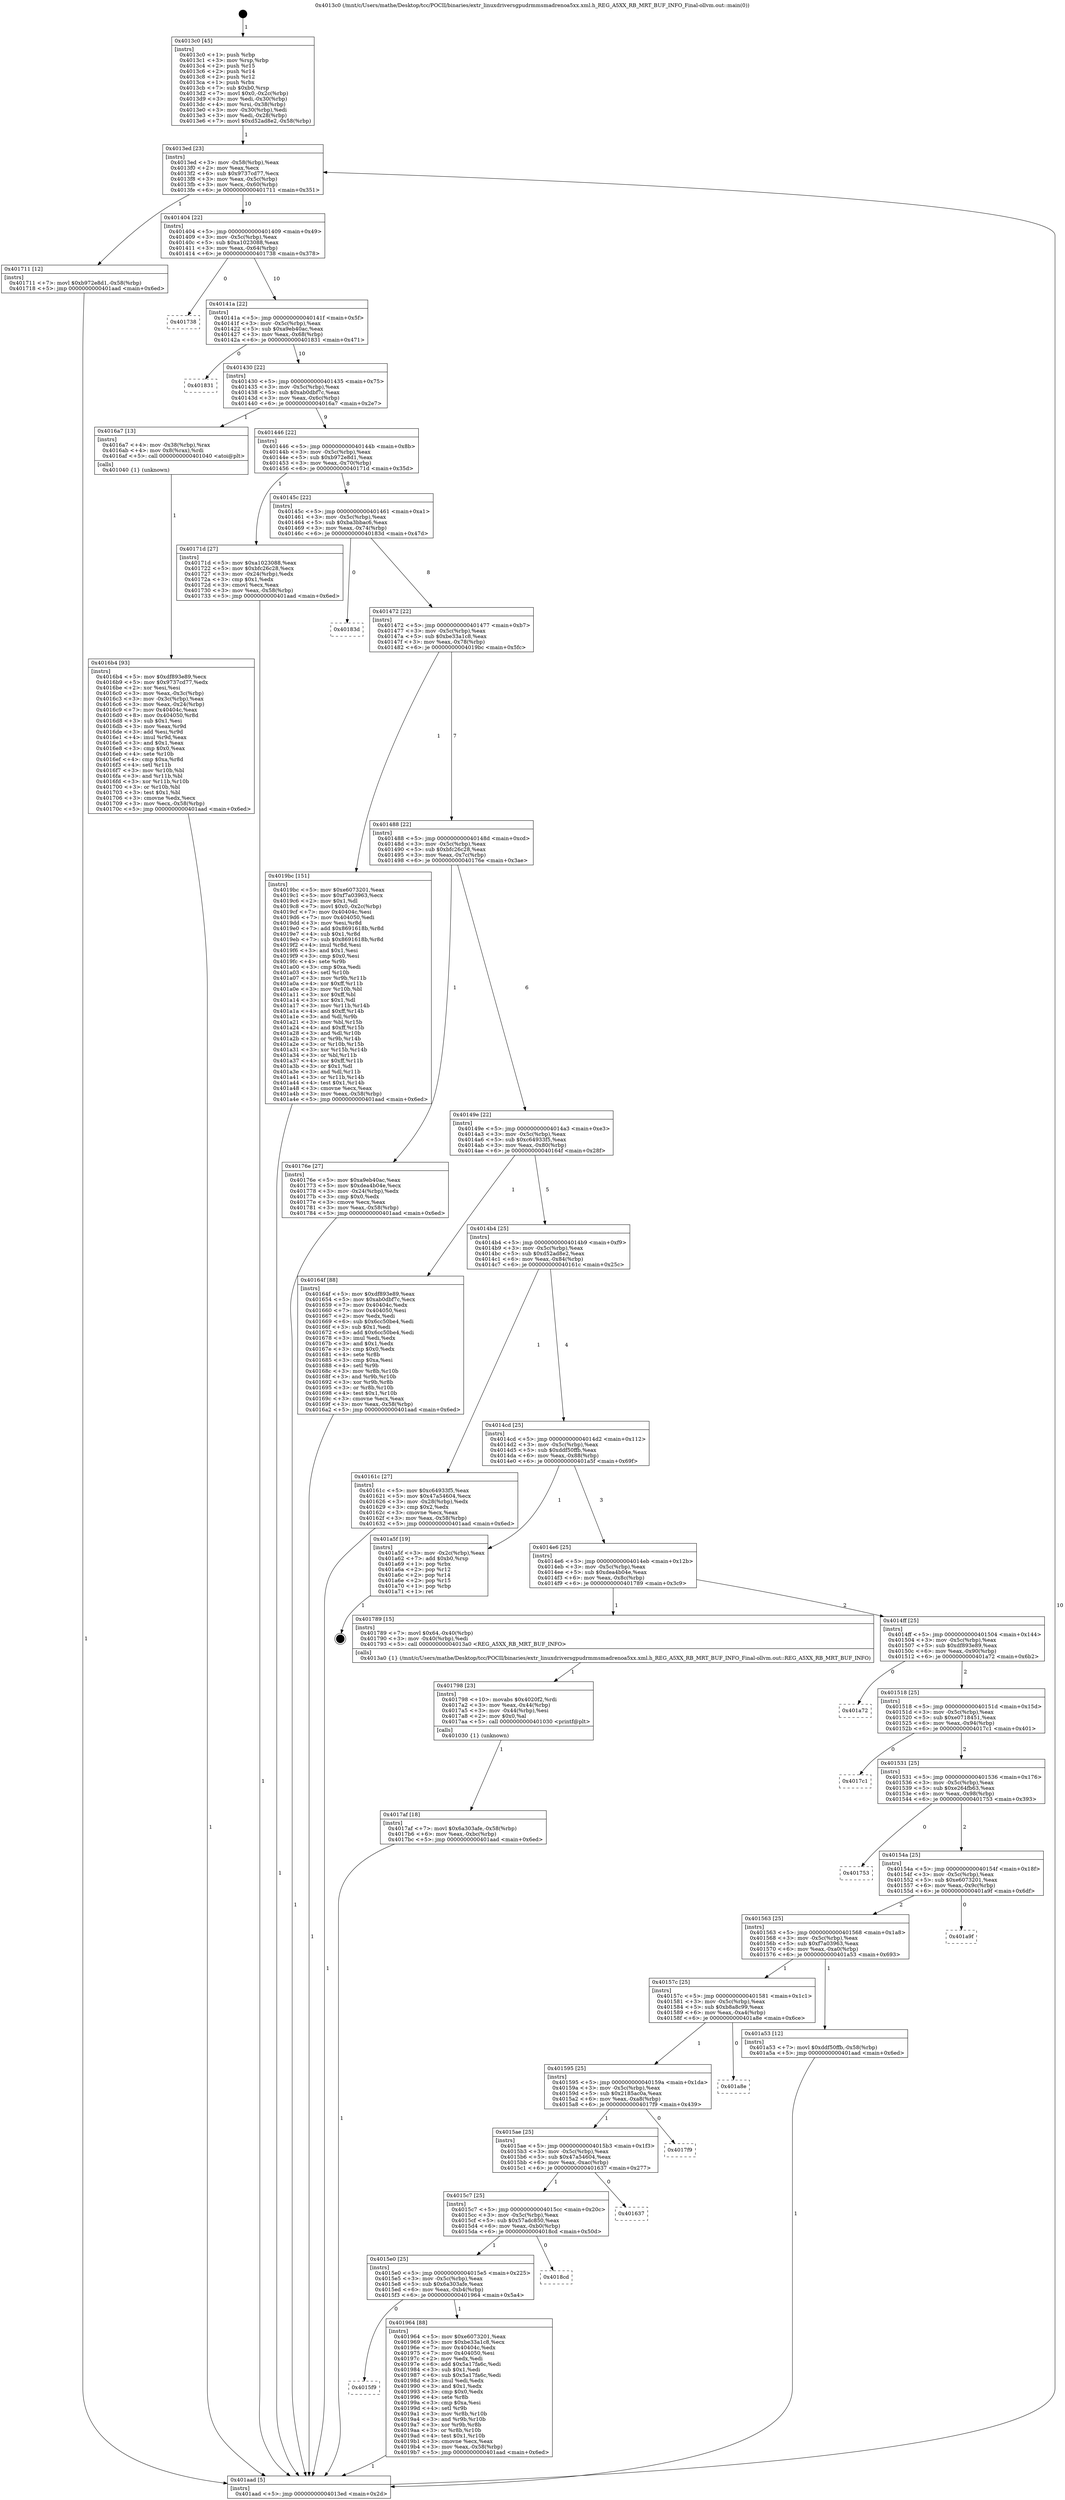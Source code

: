 digraph "0x4013c0" {
  label = "0x4013c0 (/mnt/c/Users/mathe/Desktop/tcc/POCII/binaries/extr_linuxdriversgpudrmmsmadrenoa5xx.xml.h_REG_A5XX_RB_MRT_BUF_INFO_Final-ollvm.out::main(0))"
  labelloc = "t"
  node[shape=record]

  Entry [label="",width=0.3,height=0.3,shape=circle,fillcolor=black,style=filled]
  "0x4013ed" [label="{
     0x4013ed [23]\l
     | [instrs]\l
     &nbsp;&nbsp;0x4013ed \<+3\>: mov -0x58(%rbp),%eax\l
     &nbsp;&nbsp;0x4013f0 \<+2\>: mov %eax,%ecx\l
     &nbsp;&nbsp;0x4013f2 \<+6\>: sub $0x9737cd77,%ecx\l
     &nbsp;&nbsp;0x4013f8 \<+3\>: mov %eax,-0x5c(%rbp)\l
     &nbsp;&nbsp;0x4013fb \<+3\>: mov %ecx,-0x60(%rbp)\l
     &nbsp;&nbsp;0x4013fe \<+6\>: je 0000000000401711 \<main+0x351\>\l
  }"]
  "0x401711" [label="{
     0x401711 [12]\l
     | [instrs]\l
     &nbsp;&nbsp;0x401711 \<+7\>: movl $0xb972e8d1,-0x58(%rbp)\l
     &nbsp;&nbsp;0x401718 \<+5\>: jmp 0000000000401aad \<main+0x6ed\>\l
  }"]
  "0x401404" [label="{
     0x401404 [22]\l
     | [instrs]\l
     &nbsp;&nbsp;0x401404 \<+5\>: jmp 0000000000401409 \<main+0x49\>\l
     &nbsp;&nbsp;0x401409 \<+3\>: mov -0x5c(%rbp),%eax\l
     &nbsp;&nbsp;0x40140c \<+5\>: sub $0xa1023088,%eax\l
     &nbsp;&nbsp;0x401411 \<+3\>: mov %eax,-0x64(%rbp)\l
     &nbsp;&nbsp;0x401414 \<+6\>: je 0000000000401738 \<main+0x378\>\l
  }"]
  Exit [label="",width=0.3,height=0.3,shape=circle,fillcolor=black,style=filled,peripheries=2]
  "0x401738" [label="{
     0x401738\l
  }", style=dashed]
  "0x40141a" [label="{
     0x40141a [22]\l
     | [instrs]\l
     &nbsp;&nbsp;0x40141a \<+5\>: jmp 000000000040141f \<main+0x5f\>\l
     &nbsp;&nbsp;0x40141f \<+3\>: mov -0x5c(%rbp),%eax\l
     &nbsp;&nbsp;0x401422 \<+5\>: sub $0xa9eb40ac,%eax\l
     &nbsp;&nbsp;0x401427 \<+3\>: mov %eax,-0x68(%rbp)\l
     &nbsp;&nbsp;0x40142a \<+6\>: je 0000000000401831 \<main+0x471\>\l
  }"]
  "0x4015f9" [label="{
     0x4015f9\l
  }", style=dashed]
  "0x401831" [label="{
     0x401831\l
  }", style=dashed]
  "0x401430" [label="{
     0x401430 [22]\l
     | [instrs]\l
     &nbsp;&nbsp;0x401430 \<+5\>: jmp 0000000000401435 \<main+0x75\>\l
     &nbsp;&nbsp;0x401435 \<+3\>: mov -0x5c(%rbp),%eax\l
     &nbsp;&nbsp;0x401438 \<+5\>: sub $0xab0dbf7c,%eax\l
     &nbsp;&nbsp;0x40143d \<+3\>: mov %eax,-0x6c(%rbp)\l
     &nbsp;&nbsp;0x401440 \<+6\>: je 00000000004016a7 \<main+0x2e7\>\l
  }"]
  "0x401964" [label="{
     0x401964 [88]\l
     | [instrs]\l
     &nbsp;&nbsp;0x401964 \<+5\>: mov $0xe6073201,%eax\l
     &nbsp;&nbsp;0x401969 \<+5\>: mov $0xbe33a1c8,%ecx\l
     &nbsp;&nbsp;0x40196e \<+7\>: mov 0x40404c,%edx\l
     &nbsp;&nbsp;0x401975 \<+7\>: mov 0x404050,%esi\l
     &nbsp;&nbsp;0x40197c \<+2\>: mov %edx,%edi\l
     &nbsp;&nbsp;0x40197e \<+6\>: add $0x5a17fa6c,%edi\l
     &nbsp;&nbsp;0x401984 \<+3\>: sub $0x1,%edi\l
     &nbsp;&nbsp;0x401987 \<+6\>: sub $0x5a17fa6c,%edi\l
     &nbsp;&nbsp;0x40198d \<+3\>: imul %edi,%edx\l
     &nbsp;&nbsp;0x401990 \<+3\>: and $0x1,%edx\l
     &nbsp;&nbsp;0x401993 \<+3\>: cmp $0x0,%edx\l
     &nbsp;&nbsp;0x401996 \<+4\>: sete %r8b\l
     &nbsp;&nbsp;0x40199a \<+3\>: cmp $0xa,%esi\l
     &nbsp;&nbsp;0x40199d \<+4\>: setl %r9b\l
     &nbsp;&nbsp;0x4019a1 \<+3\>: mov %r8b,%r10b\l
     &nbsp;&nbsp;0x4019a4 \<+3\>: and %r9b,%r10b\l
     &nbsp;&nbsp;0x4019a7 \<+3\>: xor %r9b,%r8b\l
     &nbsp;&nbsp;0x4019aa \<+3\>: or %r8b,%r10b\l
     &nbsp;&nbsp;0x4019ad \<+4\>: test $0x1,%r10b\l
     &nbsp;&nbsp;0x4019b1 \<+3\>: cmovne %ecx,%eax\l
     &nbsp;&nbsp;0x4019b4 \<+3\>: mov %eax,-0x58(%rbp)\l
     &nbsp;&nbsp;0x4019b7 \<+5\>: jmp 0000000000401aad \<main+0x6ed\>\l
  }"]
  "0x4016a7" [label="{
     0x4016a7 [13]\l
     | [instrs]\l
     &nbsp;&nbsp;0x4016a7 \<+4\>: mov -0x38(%rbp),%rax\l
     &nbsp;&nbsp;0x4016ab \<+4\>: mov 0x8(%rax),%rdi\l
     &nbsp;&nbsp;0x4016af \<+5\>: call 0000000000401040 \<atoi@plt\>\l
     | [calls]\l
     &nbsp;&nbsp;0x401040 \{1\} (unknown)\l
  }"]
  "0x401446" [label="{
     0x401446 [22]\l
     | [instrs]\l
     &nbsp;&nbsp;0x401446 \<+5\>: jmp 000000000040144b \<main+0x8b\>\l
     &nbsp;&nbsp;0x40144b \<+3\>: mov -0x5c(%rbp),%eax\l
     &nbsp;&nbsp;0x40144e \<+5\>: sub $0xb972e8d1,%eax\l
     &nbsp;&nbsp;0x401453 \<+3\>: mov %eax,-0x70(%rbp)\l
     &nbsp;&nbsp;0x401456 \<+6\>: je 000000000040171d \<main+0x35d\>\l
  }"]
  "0x4015e0" [label="{
     0x4015e0 [25]\l
     | [instrs]\l
     &nbsp;&nbsp;0x4015e0 \<+5\>: jmp 00000000004015e5 \<main+0x225\>\l
     &nbsp;&nbsp;0x4015e5 \<+3\>: mov -0x5c(%rbp),%eax\l
     &nbsp;&nbsp;0x4015e8 \<+5\>: sub $0x6a303afe,%eax\l
     &nbsp;&nbsp;0x4015ed \<+6\>: mov %eax,-0xb4(%rbp)\l
     &nbsp;&nbsp;0x4015f3 \<+6\>: je 0000000000401964 \<main+0x5a4\>\l
  }"]
  "0x40171d" [label="{
     0x40171d [27]\l
     | [instrs]\l
     &nbsp;&nbsp;0x40171d \<+5\>: mov $0xa1023088,%eax\l
     &nbsp;&nbsp;0x401722 \<+5\>: mov $0xbfc26c28,%ecx\l
     &nbsp;&nbsp;0x401727 \<+3\>: mov -0x24(%rbp),%edx\l
     &nbsp;&nbsp;0x40172a \<+3\>: cmp $0x1,%edx\l
     &nbsp;&nbsp;0x40172d \<+3\>: cmovl %ecx,%eax\l
     &nbsp;&nbsp;0x401730 \<+3\>: mov %eax,-0x58(%rbp)\l
     &nbsp;&nbsp;0x401733 \<+5\>: jmp 0000000000401aad \<main+0x6ed\>\l
  }"]
  "0x40145c" [label="{
     0x40145c [22]\l
     | [instrs]\l
     &nbsp;&nbsp;0x40145c \<+5\>: jmp 0000000000401461 \<main+0xa1\>\l
     &nbsp;&nbsp;0x401461 \<+3\>: mov -0x5c(%rbp),%eax\l
     &nbsp;&nbsp;0x401464 \<+5\>: sub $0xba3bbac6,%eax\l
     &nbsp;&nbsp;0x401469 \<+3\>: mov %eax,-0x74(%rbp)\l
     &nbsp;&nbsp;0x40146c \<+6\>: je 000000000040183d \<main+0x47d\>\l
  }"]
  "0x4018cd" [label="{
     0x4018cd\l
  }", style=dashed]
  "0x40183d" [label="{
     0x40183d\l
  }", style=dashed]
  "0x401472" [label="{
     0x401472 [22]\l
     | [instrs]\l
     &nbsp;&nbsp;0x401472 \<+5\>: jmp 0000000000401477 \<main+0xb7\>\l
     &nbsp;&nbsp;0x401477 \<+3\>: mov -0x5c(%rbp),%eax\l
     &nbsp;&nbsp;0x40147a \<+5\>: sub $0xbe33a1c8,%eax\l
     &nbsp;&nbsp;0x40147f \<+3\>: mov %eax,-0x78(%rbp)\l
     &nbsp;&nbsp;0x401482 \<+6\>: je 00000000004019bc \<main+0x5fc\>\l
  }"]
  "0x4015c7" [label="{
     0x4015c7 [25]\l
     | [instrs]\l
     &nbsp;&nbsp;0x4015c7 \<+5\>: jmp 00000000004015cc \<main+0x20c\>\l
     &nbsp;&nbsp;0x4015cc \<+3\>: mov -0x5c(%rbp),%eax\l
     &nbsp;&nbsp;0x4015cf \<+5\>: sub $0x57adc850,%eax\l
     &nbsp;&nbsp;0x4015d4 \<+6\>: mov %eax,-0xb0(%rbp)\l
     &nbsp;&nbsp;0x4015da \<+6\>: je 00000000004018cd \<main+0x50d\>\l
  }"]
  "0x4019bc" [label="{
     0x4019bc [151]\l
     | [instrs]\l
     &nbsp;&nbsp;0x4019bc \<+5\>: mov $0xe6073201,%eax\l
     &nbsp;&nbsp;0x4019c1 \<+5\>: mov $0xf7a03963,%ecx\l
     &nbsp;&nbsp;0x4019c6 \<+2\>: mov $0x1,%dl\l
     &nbsp;&nbsp;0x4019c8 \<+7\>: movl $0x0,-0x2c(%rbp)\l
     &nbsp;&nbsp;0x4019cf \<+7\>: mov 0x40404c,%esi\l
     &nbsp;&nbsp;0x4019d6 \<+7\>: mov 0x404050,%edi\l
     &nbsp;&nbsp;0x4019dd \<+3\>: mov %esi,%r8d\l
     &nbsp;&nbsp;0x4019e0 \<+7\>: add $0x8691618b,%r8d\l
     &nbsp;&nbsp;0x4019e7 \<+4\>: sub $0x1,%r8d\l
     &nbsp;&nbsp;0x4019eb \<+7\>: sub $0x8691618b,%r8d\l
     &nbsp;&nbsp;0x4019f2 \<+4\>: imul %r8d,%esi\l
     &nbsp;&nbsp;0x4019f6 \<+3\>: and $0x1,%esi\l
     &nbsp;&nbsp;0x4019f9 \<+3\>: cmp $0x0,%esi\l
     &nbsp;&nbsp;0x4019fc \<+4\>: sete %r9b\l
     &nbsp;&nbsp;0x401a00 \<+3\>: cmp $0xa,%edi\l
     &nbsp;&nbsp;0x401a03 \<+4\>: setl %r10b\l
     &nbsp;&nbsp;0x401a07 \<+3\>: mov %r9b,%r11b\l
     &nbsp;&nbsp;0x401a0a \<+4\>: xor $0xff,%r11b\l
     &nbsp;&nbsp;0x401a0e \<+3\>: mov %r10b,%bl\l
     &nbsp;&nbsp;0x401a11 \<+3\>: xor $0xff,%bl\l
     &nbsp;&nbsp;0x401a14 \<+3\>: xor $0x1,%dl\l
     &nbsp;&nbsp;0x401a17 \<+3\>: mov %r11b,%r14b\l
     &nbsp;&nbsp;0x401a1a \<+4\>: and $0xff,%r14b\l
     &nbsp;&nbsp;0x401a1e \<+3\>: and %dl,%r9b\l
     &nbsp;&nbsp;0x401a21 \<+3\>: mov %bl,%r15b\l
     &nbsp;&nbsp;0x401a24 \<+4\>: and $0xff,%r15b\l
     &nbsp;&nbsp;0x401a28 \<+3\>: and %dl,%r10b\l
     &nbsp;&nbsp;0x401a2b \<+3\>: or %r9b,%r14b\l
     &nbsp;&nbsp;0x401a2e \<+3\>: or %r10b,%r15b\l
     &nbsp;&nbsp;0x401a31 \<+3\>: xor %r15b,%r14b\l
     &nbsp;&nbsp;0x401a34 \<+3\>: or %bl,%r11b\l
     &nbsp;&nbsp;0x401a37 \<+4\>: xor $0xff,%r11b\l
     &nbsp;&nbsp;0x401a3b \<+3\>: or $0x1,%dl\l
     &nbsp;&nbsp;0x401a3e \<+3\>: and %dl,%r11b\l
     &nbsp;&nbsp;0x401a41 \<+3\>: or %r11b,%r14b\l
     &nbsp;&nbsp;0x401a44 \<+4\>: test $0x1,%r14b\l
     &nbsp;&nbsp;0x401a48 \<+3\>: cmovne %ecx,%eax\l
     &nbsp;&nbsp;0x401a4b \<+3\>: mov %eax,-0x58(%rbp)\l
     &nbsp;&nbsp;0x401a4e \<+5\>: jmp 0000000000401aad \<main+0x6ed\>\l
  }"]
  "0x401488" [label="{
     0x401488 [22]\l
     | [instrs]\l
     &nbsp;&nbsp;0x401488 \<+5\>: jmp 000000000040148d \<main+0xcd\>\l
     &nbsp;&nbsp;0x40148d \<+3\>: mov -0x5c(%rbp),%eax\l
     &nbsp;&nbsp;0x401490 \<+5\>: sub $0xbfc26c28,%eax\l
     &nbsp;&nbsp;0x401495 \<+3\>: mov %eax,-0x7c(%rbp)\l
     &nbsp;&nbsp;0x401498 \<+6\>: je 000000000040176e \<main+0x3ae\>\l
  }"]
  "0x401637" [label="{
     0x401637\l
  }", style=dashed]
  "0x40176e" [label="{
     0x40176e [27]\l
     | [instrs]\l
     &nbsp;&nbsp;0x40176e \<+5\>: mov $0xa9eb40ac,%eax\l
     &nbsp;&nbsp;0x401773 \<+5\>: mov $0xdea4b04e,%ecx\l
     &nbsp;&nbsp;0x401778 \<+3\>: mov -0x24(%rbp),%edx\l
     &nbsp;&nbsp;0x40177b \<+3\>: cmp $0x0,%edx\l
     &nbsp;&nbsp;0x40177e \<+3\>: cmove %ecx,%eax\l
     &nbsp;&nbsp;0x401781 \<+3\>: mov %eax,-0x58(%rbp)\l
     &nbsp;&nbsp;0x401784 \<+5\>: jmp 0000000000401aad \<main+0x6ed\>\l
  }"]
  "0x40149e" [label="{
     0x40149e [22]\l
     | [instrs]\l
     &nbsp;&nbsp;0x40149e \<+5\>: jmp 00000000004014a3 \<main+0xe3\>\l
     &nbsp;&nbsp;0x4014a3 \<+3\>: mov -0x5c(%rbp),%eax\l
     &nbsp;&nbsp;0x4014a6 \<+5\>: sub $0xc64933f5,%eax\l
     &nbsp;&nbsp;0x4014ab \<+3\>: mov %eax,-0x80(%rbp)\l
     &nbsp;&nbsp;0x4014ae \<+6\>: je 000000000040164f \<main+0x28f\>\l
  }"]
  "0x4015ae" [label="{
     0x4015ae [25]\l
     | [instrs]\l
     &nbsp;&nbsp;0x4015ae \<+5\>: jmp 00000000004015b3 \<main+0x1f3\>\l
     &nbsp;&nbsp;0x4015b3 \<+3\>: mov -0x5c(%rbp),%eax\l
     &nbsp;&nbsp;0x4015b6 \<+5\>: sub $0x47a54604,%eax\l
     &nbsp;&nbsp;0x4015bb \<+6\>: mov %eax,-0xac(%rbp)\l
     &nbsp;&nbsp;0x4015c1 \<+6\>: je 0000000000401637 \<main+0x277\>\l
  }"]
  "0x40164f" [label="{
     0x40164f [88]\l
     | [instrs]\l
     &nbsp;&nbsp;0x40164f \<+5\>: mov $0xdf893e89,%eax\l
     &nbsp;&nbsp;0x401654 \<+5\>: mov $0xab0dbf7c,%ecx\l
     &nbsp;&nbsp;0x401659 \<+7\>: mov 0x40404c,%edx\l
     &nbsp;&nbsp;0x401660 \<+7\>: mov 0x404050,%esi\l
     &nbsp;&nbsp;0x401667 \<+2\>: mov %edx,%edi\l
     &nbsp;&nbsp;0x401669 \<+6\>: sub $0x6cc50be4,%edi\l
     &nbsp;&nbsp;0x40166f \<+3\>: sub $0x1,%edi\l
     &nbsp;&nbsp;0x401672 \<+6\>: add $0x6cc50be4,%edi\l
     &nbsp;&nbsp;0x401678 \<+3\>: imul %edi,%edx\l
     &nbsp;&nbsp;0x40167b \<+3\>: and $0x1,%edx\l
     &nbsp;&nbsp;0x40167e \<+3\>: cmp $0x0,%edx\l
     &nbsp;&nbsp;0x401681 \<+4\>: sete %r8b\l
     &nbsp;&nbsp;0x401685 \<+3\>: cmp $0xa,%esi\l
     &nbsp;&nbsp;0x401688 \<+4\>: setl %r9b\l
     &nbsp;&nbsp;0x40168c \<+3\>: mov %r8b,%r10b\l
     &nbsp;&nbsp;0x40168f \<+3\>: and %r9b,%r10b\l
     &nbsp;&nbsp;0x401692 \<+3\>: xor %r9b,%r8b\l
     &nbsp;&nbsp;0x401695 \<+3\>: or %r8b,%r10b\l
     &nbsp;&nbsp;0x401698 \<+4\>: test $0x1,%r10b\l
     &nbsp;&nbsp;0x40169c \<+3\>: cmovne %ecx,%eax\l
     &nbsp;&nbsp;0x40169f \<+3\>: mov %eax,-0x58(%rbp)\l
     &nbsp;&nbsp;0x4016a2 \<+5\>: jmp 0000000000401aad \<main+0x6ed\>\l
  }"]
  "0x4014b4" [label="{
     0x4014b4 [25]\l
     | [instrs]\l
     &nbsp;&nbsp;0x4014b4 \<+5\>: jmp 00000000004014b9 \<main+0xf9\>\l
     &nbsp;&nbsp;0x4014b9 \<+3\>: mov -0x5c(%rbp),%eax\l
     &nbsp;&nbsp;0x4014bc \<+5\>: sub $0xd52ad8e2,%eax\l
     &nbsp;&nbsp;0x4014c1 \<+6\>: mov %eax,-0x84(%rbp)\l
     &nbsp;&nbsp;0x4014c7 \<+6\>: je 000000000040161c \<main+0x25c\>\l
  }"]
  "0x4017f9" [label="{
     0x4017f9\l
  }", style=dashed]
  "0x40161c" [label="{
     0x40161c [27]\l
     | [instrs]\l
     &nbsp;&nbsp;0x40161c \<+5\>: mov $0xc64933f5,%eax\l
     &nbsp;&nbsp;0x401621 \<+5\>: mov $0x47a54604,%ecx\l
     &nbsp;&nbsp;0x401626 \<+3\>: mov -0x28(%rbp),%edx\l
     &nbsp;&nbsp;0x401629 \<+3\>: cmp $0x2,%edx\l
     &nbsp;&nbsp;0x40162c \<+3\>: cmovne %ecx,%eax\l
     &nbsp;&nbsp;0x40162f \<+3\>: mov %eax,-0x58(%rbp)\l
     &nbsp;&nbsp;0x401632 \<+5\>: jmp 0000000000401aad \<main+0x6ed\>\l
  }"]
  "0x4014cd" [label="{
     0x4014cd [25]\l
     | [instrs]\l
     &nbsp;&nbsp;0x4014cd \<+5\>: jmp 00000000004014d2 \<main+0x112\>\l
     &nbsp;&nbsp;0x4014d2 \<+3\>: mov -0x5c(%rbp),%eax\l
     &nbsp;&nbsp;0x4014d5 \<+5\>: sub $0xddf50ffb,%eax\l
     &nbsp;&nbsp;0x4014da \<+6\>: mov %eax,-0x88(%rbp)\l
     &nbsp;&nbsp;0x4014e0 \<+6\>: je 0000000000401a5f \<main+0x69f\>\l
  }"]
  "0x401aad" [label="{
     0x401aad [5]\l
     | [instrs]\l
     &nbsp;&nbsp;0x401aad \<+5\>: jmp 00000000004013ed \<main+0x2d\>\l
  }"]
  "0x4013c0" [label="{
     0x4013c0 [45]\l
     | [instrs]\l
     &nbsp;&nbsp;0x4013c0 \<+1\>: push %rbp\l
     &nbsp;&nbsp;0x4013c1 \<+3\>: mov %rsp,%rbp\l
     &nbsp;&nbsp;0x4013c4 \<+2\>: push %r15\l
     &nbsp;&nbsp;0x4013c6 \<+2\>: push %r14\l
     &nbsp;&nbsp;0x4013c8 \<+2\>: push %r12\l
     &nbsp;&nbsp;0x4013ca \<+1\>: push %rbx\l
     &nbsp;&nbsp;0x4013cb \<+7\>: sub $0xb0,%rsp\l
     &nbsp;&nbsp;0x4013d2 \<+7\>: movl $0x0,-0x2c(%rbp)\l
     &nbsp;&nbsp;0x4013d9 \<+3\>: mov %edi,-0x30(%rbp)\l
     &nbsp;&nbsp;0x4013dc \<+4\>: mov %rsi,-0x38(%rbp)\l
     &nbsp;&nbsp;0x4013e0 \<+3\>: mov -0x30(%rbp),%edi\l
     &nbsp;&nbsp;0x4013e3 \<+3\>: mov %edi,-0x28(%rbp)\l
     &nbsp;&nbsp;0x4013e6 \<+7\>: movl $0xd52ad8e2,-0x58(%rbp)\l
  }"]
  "0x4016b4" [label="{
     0x4016b4 [93]\l
     | [instrs]\l
     &nbsp;&nbsp;0x4016b4 \<+5\>: mov $0xdf893e89,%ecx\l
     &nbsp;&nbsp;0x4016b9 \<+5\>: mov $0x9737cd77,%edx\l
     &nbsp;&nbsp;0x4016be \<+2\>: xor %esi,%esi\l
     &nbsp;&nbsp;0x4016c0 \<+3\>: mov %eax,-0x3c(%rbp)\l
     &nbsp;&nbsp;0x4016c3 \<+3\>: mov -0x3c(%rbp),%eax\l
     &nbsp;&nbsp;0x4016c6 \<+3\>: mov %eax,-0x24(%rbp)\l
     &nbsp;&nbsp;0x4016c9 \<+7\>: mov 0x40404c,%eax\l
     &nbsp;&nbsp;0x4016d0 \<+8\>: mov 0x404050,%r8d\l
     &nbsp;&nbsp;0x4016d8 \<+3\>: sub $0x1,%esi\l
     &nbsp;&nbsp;0x4016db \<+3\>: mov %eax,%r9d\l
     &nbsp;&nbsp;0x4016de \<+3\>: add %esi,%r9d\l
     &nbsp;&nbsp;0x4016e1 \<+4\>: imul %r9d,%eax\l
     &nbsp;&nbsp;0x4016e5 \<+3\>: and $0x1,%eax\l
     &nbsp;&nbsp;0x4016e8 \<+3\>: cmp $0x0,%eax\l
     &nbsp;&nbsp;0x4016eb \<+4\>: sete %r10b\l
     &nbsp;&nbsp;0x4016ef \<+4\>: cmp $0xa,%r8d\l
     &nbsp;&nbsp;0x4016f3 \<+4\>: setl %r11b\l
     &nbsp;&nbsp;0x4016f7 \<+3\>: mov %r10b,%bl\l
     &nbsp;&nbsp;0x4016fa \<+3\>: and %r11b,%bl\l
     &nbsp;&nbsp;0x4016fd \<+3\>: xor %r11b,%r10b\l
     &nbsp;&nbsp;0x401700 \<+3\>: or %r10b,%bl\l
     &nbsp;&nbsp;0x401703 \<+3\>: test $0x1,%bl\l
     &nbsp;&nbsp;0x401706 \<+3\>: cmovne %edx,%ecx\l
     &nbsp;&nbsp;0x401709 \<+3\>: mov %ecx,-0x58(%rbp)\l
     &nbsp;&nbsp;0x40170c \<+5\>: jmp 0000000000401aad \<main+0x6ed\>\l
  }"]
  "0x401595" [label="{
     0x401595 [25]\l
     | [instrs]\l
     &nbsp;&nbsp;0x401595 \<+5\>: jmp 000000000040159a \<main+0x1da\>\l
     &nbsp;&nbsp;0x40159a \<+3\>: mov -0x5c(%rbp),%eax\l
     &nbsp;&nbsp;0x40159d \<+5\>: sub $0x2185ac0a,%eax\l
     &nbsp;&nbsp;0x4015a2 \<+6\>: mov %eax,-0xa8(%rbp)\l
     &nbsp;&nbsp;0x4015a8 \<+6\>: je 00000000004017f9 \<main+0x439\>\l
  }"]
  "0x401a5f" [label="{
     0x401a5f [19]\l
     | [instrs]\l
     &nbsp;&nbsp;0x401a5f \<+3\>: mov -0x2c(%rbp),%eax\l
     &nbsp;&nbsp;0x401a62 \<+7\>: add $0xb0,%rsp\l
     &nbsp;&nbsp;0x401a69 \<+1\>: pop %rbx\l
     &nbsp;&nbsp;0x401a6a \<+2\>: pop %r12\l
     &nbsp;&nbsp;0x401a6c \<+2\>: pop %r14\l
     &nbsp;&nbsp;0x401a6e \<+2\>: pop %r15\l
     &nbsp;&nbsp;0x401a70 \<+1\>: pop %rbp\l
     &nbsp;&nbsp;0x401a71 \<+1\>: ret\l
  }"]
  "0x4014e6" [label="{
     0x4014e6 [25]\l
     | [instrs]\l
     &nbsp;&nbsp;0x4014e6 \<+5\>: jmp 00000000004014eb \<main+0x12b\>\l
     &nbsp;&nbsp;0x4014eb \<+3\>: mov -0x5c(%rbp),%eax\l
     &nbsp;&nbsp;0x4014ee \<+5\>: sub $0xdea4b04e,%eax\l
     &nbsp;&nbsp;0x4014f3 \<+6\>: mov %eax,-0x8c(%rbp)\l
     &nbsp;&nbsp;0x4014f9 \<+6\>: je 0000000000401789 \<main+0x3c9\>\l
  }"]
  "0x401a8e" [label="{
     0x401a8e\l
  }", style=dashed]
  "0x401789" [label="{
     0x401789 [15]\l
     | [instrs]\l
     &nbsp;&nbsp;0x401789 \<+7\>: movl $0x64,-0x40(%rbp)\l
     &nbsp;&nbsp;0x401790 \<+3\>: mov -0x40(%rbp),%edi\l
     &nbsp;&nbsp;0x401793 \<+5\>: call 00000000004013a0 \<REG_A5XX_RB_MRT_BUF_INFO\>\l
     | [calls]\l
     &nbsp;&nbsp;0x4013a0 \{1\} (/mnt/c/Users/mathe/Desktop/tcc/POCII/binaries/extr_linuxdriversgpudrmmsmadrenoa5xx.xml.h_REG_A5XX_RB_MRT_BUF_INFO_Final-ollvm.out::REG_A5XX_RB_MRT_BUF_INFO)\l
  }"]
  "0x4014ff" [label="{
     0x4014ff [25]\l
     | [instrs]\l
     &nbsp;&nbsp;0x4014ff \<+5\>: jmp 0000000000401504 \<main+0x144\>\l
     &nbsp;&nbsp;0x401504 \<+3\>: mov -0x5c(%rbp),%eax\l
     &nbsp;&nbsp;0x401507 \<+5\>: sub $0xdf893e89,%eax\l
     &nbsp;&nbsp;0x40150c \<+6\>: mov %eax,-0x90(%rbp)\l
     &nbsp;&nbsp;0x401512 \<+6\>: je 0000000000401a72 \<main+0x6b2\>\l
  }"]
  "0x401798" [label="{
     0x401798 [23]\l
     | [instrs]\l
     &nbsp;&nbsp;0x401798 \<+10\>: movabs $0x4020f2,%rdi\l
     &nbsp;&nbsp;0x4017a2 \<+3\>: mov %eax,-0x44(%rbp)\l
     &nbsp;&nbsp;0x4017a5 \<+3\>: mov -0x44(%rbp),%esi\l
     &nbsp;&nbsp;0x4017a8 \<+2\>: mov $0x0,%al\l
     &nbsp;&nbsp;0x4017aa \<+5\>: call 0000000000401030 \<printf@plt\>\l
     | [calls]\l
     &nbsp;&nbsp;0x401030 \{1\} (unknown)\l
  }"]
  "0x4017af" [label="{
     0x4017af [18]\l
     | [instrs]\l
     &nbsp;&nbsp;0x4017af \<+7\>: movl $0x6a303afe,-0x58(%rbp)\l
     &nbsp;&nbsp;0x4017b6 \<+6\>: mov %eax,-0xbc(%rbp)\l
     &nbsp;&nbsp;0x4017bc \<+5\>: jmp 0000000000401aad \<main+0x6ed\>\l
  }"]
  "0x40157c" [label="{
     0x40157c [25]\l
     | [instrs]\l
     &nbsp;&nbsp;0x40157c \<+5\>: jmp 0000000000401581 \<main+0x1c1\>\l
     &nbsp;&nbsp;0x401581 \<+3\>: mov -0x5c(%rbp),%eax\l
     &nbsp;&nbsp;0x401584 \<+5\>: sub $0xb8a8c99,%eax\l
     &nbsp;&nbsp;0x401589 \<+6\>: mov %eax,-0xa4(%rbp)\l
     &nbsp;&nbsp;0x40158f \<+6\>: je 0000000000401a8e \<main+0x6ce\>\l
  }"]
  "0x401a72" [label="{
     0x401a72\l
  }", style=dashed]
  "0x401518" [label="{
     0x401518 [25]\l
     | [instrs]\l
     &nbsp;&nbsp;0x401518 \<+5\>: jmp 000000000040151d \<main+0x15d\>\l
     &nbsp;&nbsp;0x40151d \<+3\>: mov -0x5c(%rbp),%eax\l
     &nbsp;&nbsp;0x401520 \<+5\>: sub $0xe0718451,%eax\l
     &nbsp;&nbsp;0x401525 \<+6\>: mov %eax,-0x94(%rbp)\l
     &nbsp;&nbsp;0x40152b \<+6\>: je 00000000004017c1 \<main+0x401\>\l
  }"]
  "0x401a53" [label="{
     0x401a53 [12]\l
     | [instrs]\l
     &nbsp;&nbsp;0x401a53 \<+7\>: movl $0xddf50ffb,-0x58(%rbp)\l
     &nbsp;&nbsp;0x401a5a \<+5\>: jmp 0000000000401aad \<main+0x6ed\>\l
  }"]
  "0x4017c1" [label="{
     0x4017c1\l
  }", style=dashed]
  "0x401531" [label="{
     0x401531 [25]\l
     | [instrs]\l
     &nbsp;&nbsp;0x401531 \<+5\>: jmp 0000000000401536 \<main+0x176\>\l
     &nbsp;&nbsp;0x401536 \<+3\>: mov -0x5c(%rbp),%eax\l
     &nbsp;&nbsp;0x401539 \<+5\>: sub $0xe264fb63,%eax\l
     &nbsp;&nbsp;0x40153e \<+6\>: mov %eax,-0x98(%rbp)\l
     &nbsp;&nbsp;0x401544 \<+6\>: je 0000000000401753 \<main+0x393\>\l
  }"]
  "0x401563" [label="{
     0x401563 [25]\l
     | [instrs]\l
     &nbsp;&nbsp;0x401563 \<+5\>: jmp 0000000000401568 \<main+0x1a8\>\l
     &nbsp;&nbsp;0x401568 \<+3\>: mov -0x5c(%rbp),%eax\l
     &nbsp;&nbsp;0x40156b \<+5\>: sub $0xf7a03963,%eax\l
     &nbsp;&nbsp;0x401570 \<+6\>: mov %eax,-0xa0(%rbp)\l
     &nbsp;&nbsp;0x401576 \<+6\>: je 0000000000401a53 \<main+0x693\>\l
  }"]
  "0x401753" [label="{
     0x401753\l
  }", style=dashed]
  "0x40154a" [label="{
     0x40154a [25]\l
     | [instrs]\l
     &nbsp;&nbsp;0x40154a \<+5\>: jmp 000000000040154f \<main+0x18f\>\l
     &nbsp;&nbsp;0x40154f \<+3\>: mov -0x5c(%rbp),%eax\l
     &nbsp;&nbsp;0x401552 \<+5\>: sub $0xe6073201,%eax\l
     &nbsp;&nbsp;0x401557 \<+6\>: mov %eax,-0x9c(%rbp)\l
     &nbsp;&nbsp;0x40155d \<+6\>: je 0000000000401a9f \<main+0x6df\>\l
  }"]
  "0x401a9f" [label="{
     0x401a9f\l
  }", style=dashed]
  Entry -> "0x4013c0" [label=" 1"]
  "0x4013ed" -> "0x401711" [label=" 1"]
  "0x4013ed" -> "0x401404" [label=" 10"]
  "0x401a5f" -> Exit [label=" 1"]
  "0x401404" -> "0x401738" [label=" 0"]
  "0x401404" -> "0x40141a" [label=" 10"]
  "0x401a53" -> "0x401aad" [label=" 1"]
  "0x40141a" -> "0x401831" [label=" 0"]
  "0x40141a" -> "0x401430" [label=" 10"]
  "0x4019bc" -> "0x401aad" [label=" 1"]
  "0x401430" -> "0x4016a7" [label=" 1"]
  "0x401430" -> "0x401446" [label=" 9"]
  "0x401964" -> "0x401aad" [label=" 1"]
  "0x401446" -> "0x40171d" [label=" 1"]
  "0x401446" -> "0x40145c" [label=" 8"]
  "0x4015e0" -> "0x401964" [label=" 1"]
  "0x40145c" -> "0x40183d" [label=" 0"]
  "0x40145c" -> "0x401472" [label=" 8"]
  "0x4015e0" -> "0x4015f9" [label=" 0"]
  "0x401472" -> "0x4019bc" [label=" 1"]
  "0x401472" -> "0x401488" [label=" 7"]
  "0x4015c7" -> "0x4018cd" [label=" 0"]
  "0x401488" -> "0x40176e" [label=" 1"]
  "0x401488" -> "0x40149e" [label=" 6"]
  "0x4015c7" -> "0x4015e0" [label=" 1"]
  "0x40149e" -> "0x40164f" [label=" 1"]
  "0x40149e" -> "0x4014b4" [label=" 5"]
  "0x4015ae" -> "0x401637" [label=" 0"]
  "0x4014b4" -> "0x40161c" [label=" 1"]
  "0x4014b4" -> "0x4014cd" [label=" 4"]
  "0x40161c" -> "0x401aad" [label=" 1"]
  "0x4013c0" -> "0x4013ed" [label=" 1"]
  "0x401aad" -> "0x4013ed" [label=" 10"]
  "0x40164f" -> "0x401aad" [label=" 1"]
  "0x4016a7" -> "0x4016b4" [label=" 1"]
  "0x4016b4" -> "0x401aad" [label=" 1"]
  "0x401711" -> "0x401aad" [label=" 1"]
  "0x40171d" -> "0x401aad" [label=" 1"]
  "0x40176e" -> "0x401aad" [label=" 1"]
  "0x4015ae" -> "0x4015c7" [label=" 1"]
  "0x4014cd" -> "0x401a5f" [label=" 1"]
  "0x4014cd" -> "0x4014e6" [label=" 3"]
  "0x401595" -> "0x4017f9" [label=" 0"]
  "0x4014e6" -> "0x401789" [label=" 1"]
  "0x4014e6" -> "0x4014ff" [label=" 2"]
  "0x401789" -> "0x401798" [label=" 1"]
  "0x401798" -> "0x4017af" [label=" 1"]
  "0x4017af" -> "0x401aad" [label=" 1"]
  "0x401595" -> "0x4015ae" [label=" 1"]
  "0x4014ff" -> "0x401a72" [label=" 0"]
  "0x4014ff" -> "0x401518" [label=" 2"]
  "0x40157c" -> "0x401a8e" [label=" 0"]
  "0x401518" -> "0x4017c1" [label=" 0"]
  "0x401518" -> "0x401531" [label=" 2"]
  "0x40157c" -> "0x401595" [label=" 1"]
  "0x401531" -> "0x401753" [label=" 0"]
  "0x401531" -> "0x40154a" [label=" 2"]
  "0x401563" -> "0x401a53" [label=" 1"]
  "0x40154a" -> "0x401a9f" [label=" 0"]
  "0x40154a" -> "0x401563" [label=" 2"]
  "0x401563" -> "0x40157c" [label=" 1"]
}
